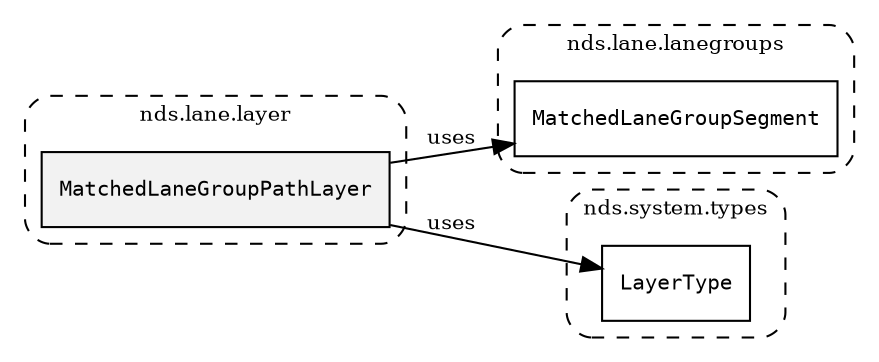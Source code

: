 /**
 * This dot file creates symbol collaboration diagram for MatchedLaneGroupPathLayer.
 */
digraph ZSERIO
{
    node [shape=box, fontsize=10];
    rankdir="LR";
    fontsize=10;
    tooltip="MatchedLaneGroupPathLayer collaboration diagram";

    subgraph "cluster_nds.lane.layer"
    {
        style="dashed, rounded";
        label="nds.lane.layer";
        tooltip="Package nds.lane.layer";
        href="../../../content/packages/nds.lane.layer.html#Package-nds-lane-layer";
        target="_parent";

        "MatchedLaneGroupPathLayer" [style="filled", fillcolor="#0000000D", target="_parent", label=<<font face="monospace"><table align="center" border="0" cellspacing="0" cellpadding="0"><tr><td href="../../../content/packages/nds.lane.layer.html#Structure-MatchedLaneGroupPathLayer" title="Structure defined in nds.lane.layer">MatchedLaneGroupPathLayer</td></tr></table></font>>];
    }

    subgraph "cluster_nds.lane.lanegroups"
    {
        style="dashed, rounded";
        label="nds.lane.lanegroups";
        tooltip="Package nds.lane.lanegroups";
        href="../../../content/packages/nds.lane.lanegroups.html#Package-nds-lane-lanegroups";
        target="_parent";

        "MatchedLaneGroupSegment" [target="_parent", label=<<font face="monospace"><table align="center" border="0" cellspacing="0" cellpadding="0"><tr><td href="../../../content/packages/nds.lane.lanegroups.html#Structure-MatchedLaneGroupSegment" title="Structure defined in nds.lane.lanegroups">MatchedLaneGroupSegment</td></tr></table></font>>];
    }

    subgraph "cluster_nds.system.types"
    {
        style="dashed, rounded";
        label="nds.system.types";
        tooltip="Package nds.system.types";
        href="../../../content/packages/nds.system.types.html#Package-nds-system-types";
        target="_parent";

        "LayerType" [target="_parent", label=<<font face="monospace"><table align="center" border="0" cellspacing="0" cellpadding="0"><tr><td href="../../../content/packages/nds.system.types.html#Enum-LayerType" title="Enum defined in nds.system.types">LayerType</td></tr></table></font>>];
    }

    "MatchedLaneGroupPathLayer" -> "MatchedLaneGroupSegment" [label="uses", fontsize=10];
    "MatchedLaneGroupPathLayer" -> "LayerType" [label="uses", fontsize=10];
}
